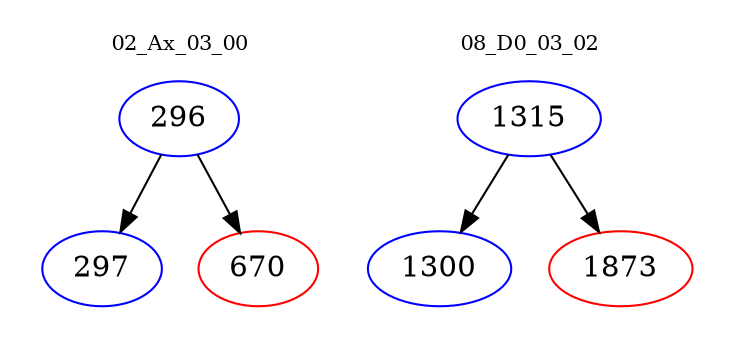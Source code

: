 digraph{
subgraph cluster_0 {
color = white
label = "02_Ax_03_00";
fontsize=10;
T0_296 [label="296", color="blue"]
T0_296 -> T0_297 [color="black"]
T0_297 [label="297", color="blue"]
T0_296 -> T0_670 [color="black"]
T0_670 [label="670", color="red"]
}
subgraph cluster_1 {
color = white
label = "08_D0_03_02";
fontsize=10;
T1_1315 [label="1315", color="blue"]
T1_1315 -> T1_1300 [color="black"]
T1_1300 [label="1300", color="blue"]
T1_1315 -> T1_1873 [color="black"]
T1_1873 [label="1873", color="red"]
}
}
